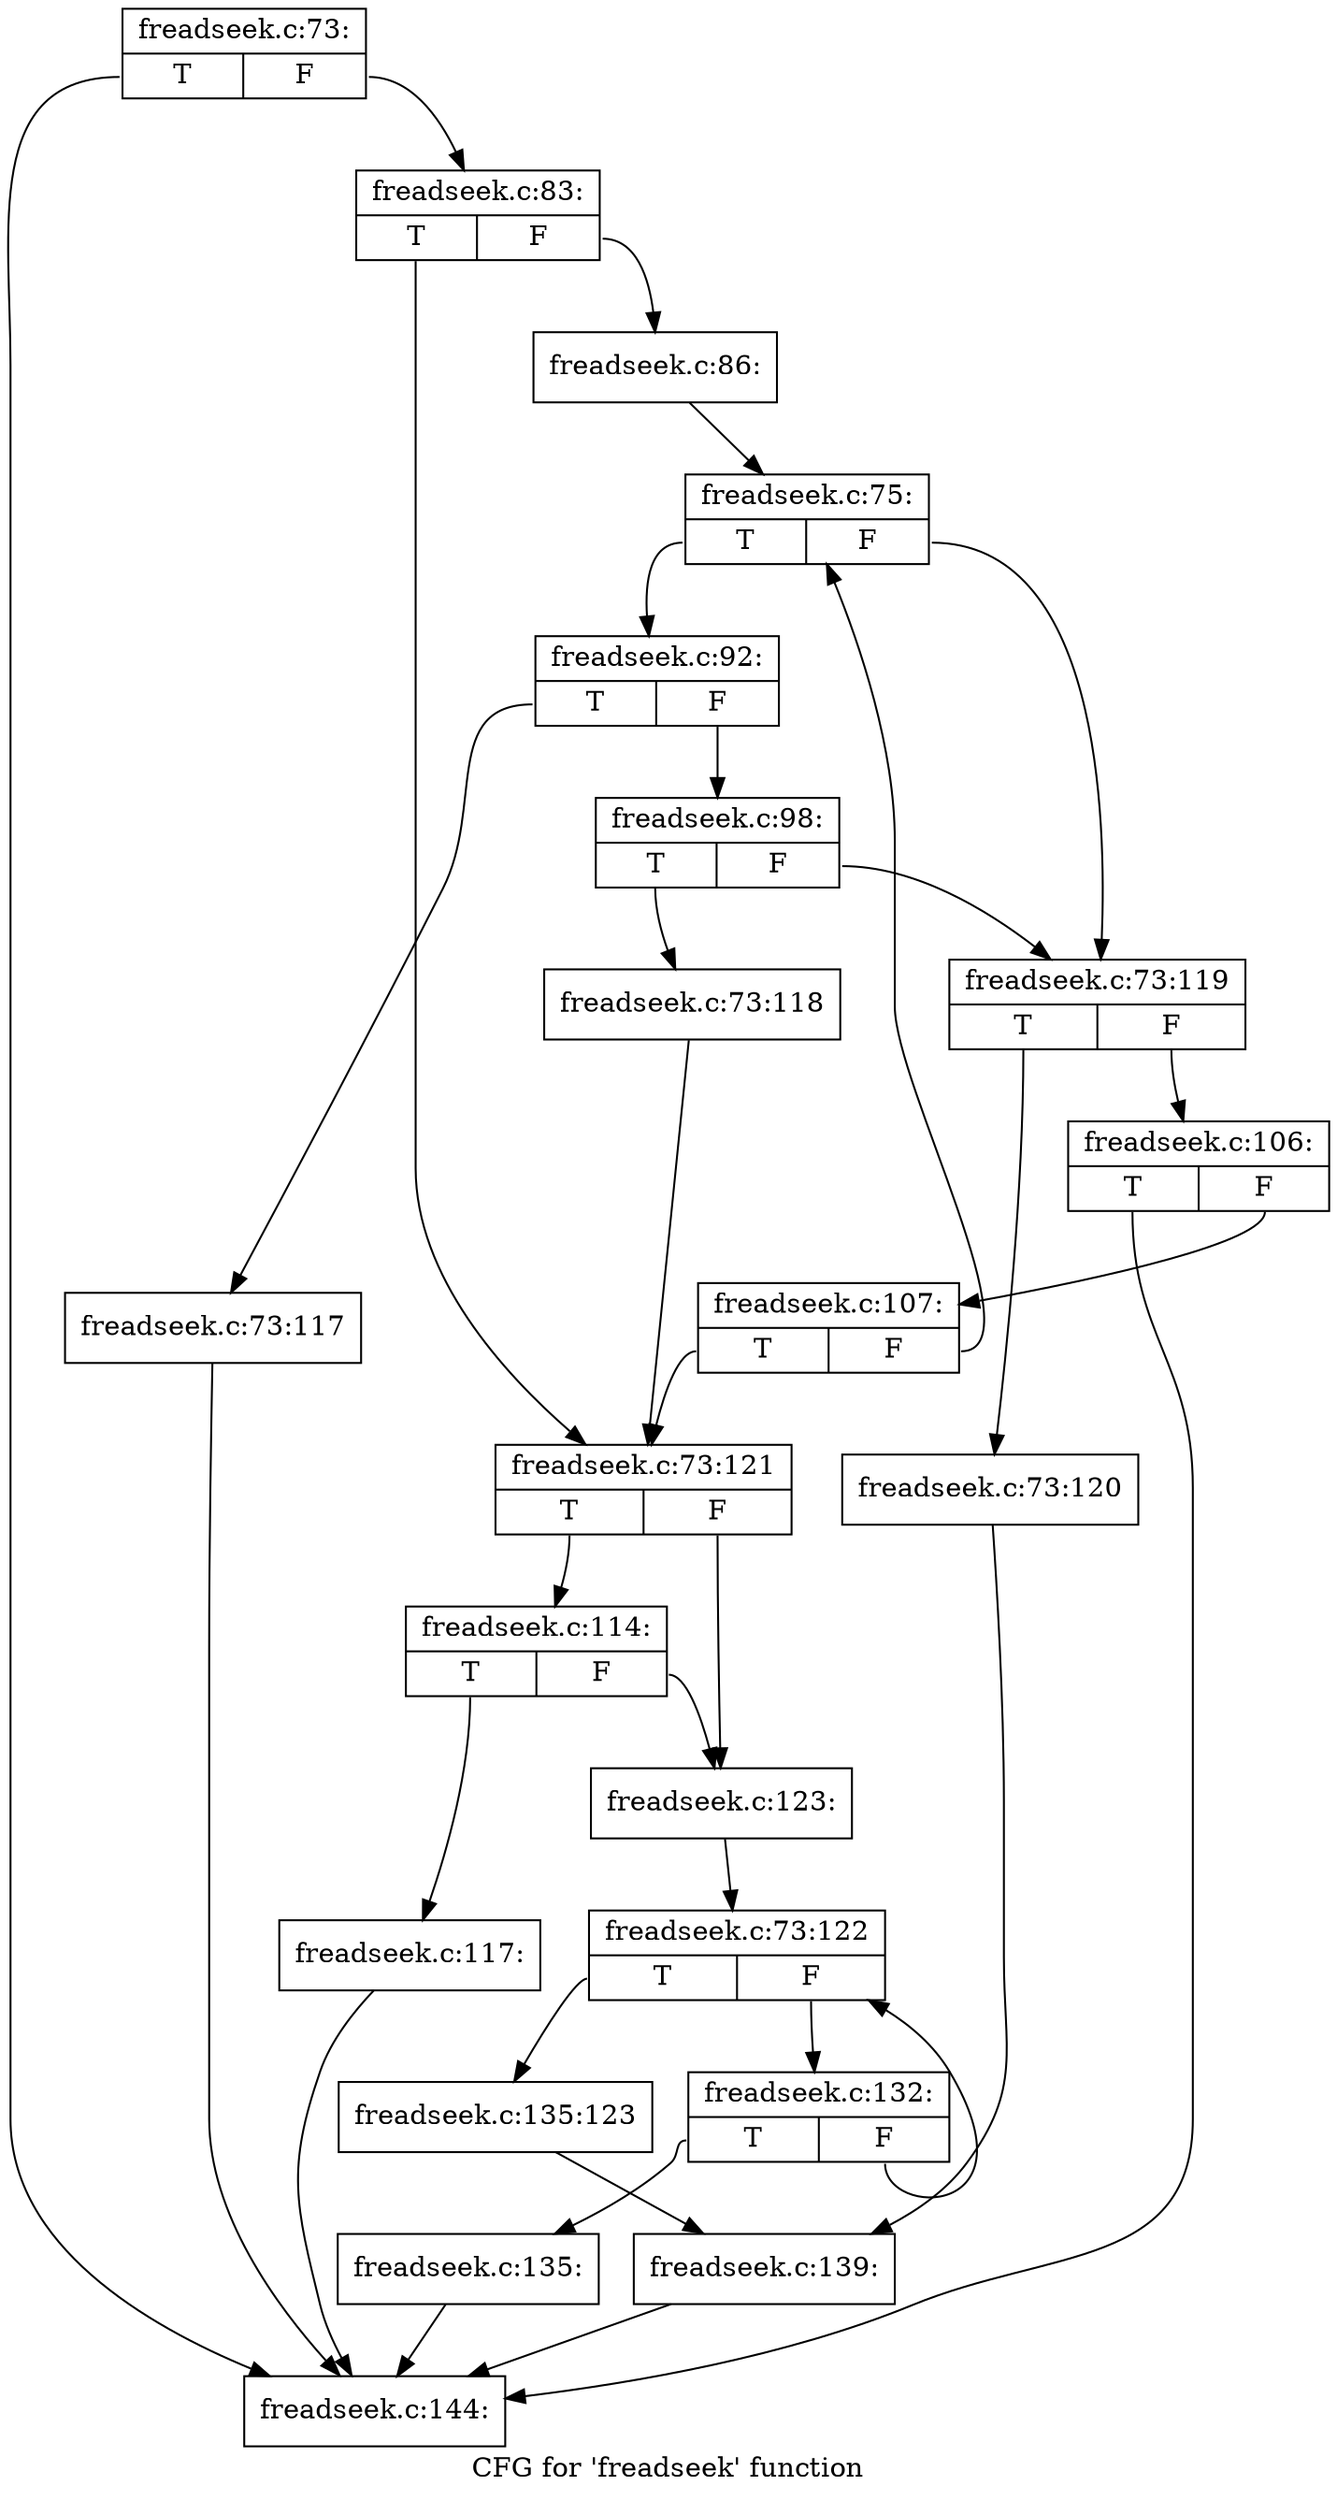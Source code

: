 digraph "CFG for 'freadseek' function" {
	label="CFG for 'freadseek' function";

	Node0xd9e44e0 [shape=record,label="{freadseek.c:73:|{<s0>T|<s1>F}}"];
	Node0xd9e44e0:s0 -> Node0xdae6680;
	Node0xd9e44e0:s1 -> Node0xdae6190;
	Node0xdae6190 [shape=record,label="{freadseek.c:83:|{<s0>T|<s1>F}}"];
	Node0xdae6190:s0 -> Node0xdae6fc0;
	Node0xdae6190:s1 -> Node0xdb61690;
	Node0xdb61690 [shape=record,label="{freadseek.c:86:}"];
	Node0xdb61690 -> Node0xdae70e0;
	Node0xdae70e0 [shape=record,label="{freadseek.c:75:|{<s0>T|<s1>F}}"];
	Node0xdae70e0:s0 -> Node0xdae7830;
	Node0xdae70e0:s1 -> Node0xdae7880;
	Node0xdae7830 [shape=record,label="{freadseek.c:92:|{<s0>T|<s1>F}}"];
	Node0xdae7830:s0 -> Node0xdae94e0;
	Node0xdae7830:s1 -> Node0xdaea080;
	Node0xdae94e0 [shape=record,label="{freadseek.c:73:117}"];
	Node0xdae94e0 -> Node0xdae6680;
	Node0xdaea080 [shape=record,label="{freadseek.c:98:|{<s0>T|<s1>F}}"];
	Node0xdaea080:s0 -> Node0xdaea190;
	Node0xdaea080:s1 -> Node0xdae7880;
	Node0xdaea190 [shape=record,label="{freadseek.c:73:118}"];
	Node0xdaea190 -> Node0xdae6fc0;
	Node0xdae7880 [shape=record,label="{freadseek.c:73:119|{<s0>T|<s1>F}}"];
	Node0xdae7880:s0 -> Node0xdaea430;
	Node0xdae7880:s1 -> Node0xdad6de0;
	Node0xdaea430 [shape=record,label="{freadseek.c:73:120}"];
	Node0xdaea430 -> Node0xdaebee0;
	Node0xdad6de0 [shape=record,label="{freadseek.c:106:|{<s0>T|<s1>F}}"];
	Node0xdad6de0:s0 -> Node0xdae6680;
	Node0xdad6de0:s1 -> Node0xdae9340;
	Node0xdae9340 [shape=record,label="{freadseek.c:107:|{<s0>T|<s1>F}}"];
	Node0xdae9340:s0 -> Node0xdae6fc0;
	Node0xdae9340:s1 -> Node0xdae70e0;
	Node0xdae6fc0 [shape=record,label="{freadseek.c:73:121|{<s0>T|<s1>F}}"];
	Node0xdae6fc0:s0 -> Node0xdaee5d0;
	Node0xdae6fc0:s1 -> Node0xdaee580;
	Node0xdaee5d0 [shape=record,label="{freadseek.c:114:|{<s0>T|<s1>F}}"];
	Node0xdaee5d0:s0 -> Node0xdaee4e0;
	Node0xdaee5d0:s1 -> Node0xdaee580;
	Node0xdaee4e0 [shape=record,label="{freadseek.c:117:}"];
	Node0xdaee4e0 -> Node0xdae6680;
	Node0xdaee580 [shape=record,label="{freadseek.c:123:}"];
	Node0xdaee580 -> Node0xdaefa60;
	Node0xdaefa60 [shape=record,label="{freadseek.c:73:122|{<s0>T|<s1>F}}"];
	Node0xdaefa60:s0 -> Node0xdaf1460;
	Node0xdaefa60:s1 -> Node0xdaefa10;
	Node0xdaefa10 [shape=record,label="{freadseek.c:132:|{<s0>T|<s1>F}}"];
	Node0xdaefa10:s0 -> Node0xdaead20;
	Node0xdaefa10:s1 -> Node0xdaefa60;
	Node0xdaead20 [shape=record,label="{freadseek.c:135:}"];
	Node0xdaead20 -> Node0xdae6680;
	Node0xdaf1460 [shape=record,label="{freadseek.c:135:123}"];
	Node0xdaf1460 -> Node0xdaebee0;
	Node0xdaebee0 [shape=record,label="{freadseek.c:139:}"];
	Node0xdaebee0 -> Node0xdae6680;
	Node0xdae6680 [shape=record,label="{freadseek.c:144:}"];
}

